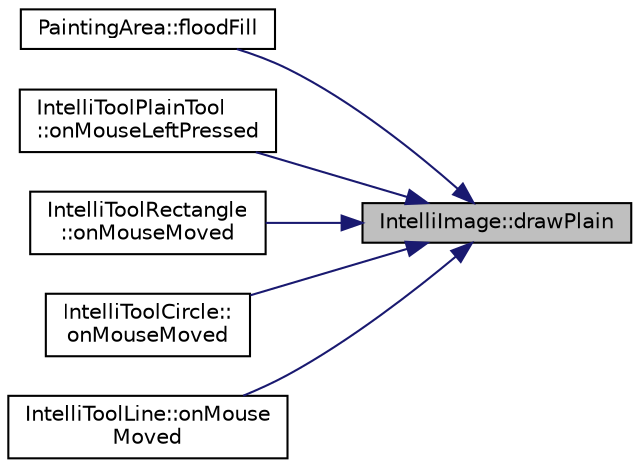 digraph "IntelliImage::drawPlain"
{
 // LATEX_PDF_SIZE
  edge [fontname="Helvetica",fontsize="10",labelfontname="Helvetica",labelfontsize="10"];
  node [fontname="Helvetica",fontsize="10",shape=record];
  rankdir="RL";
  Node1 [label="IntelliImage::drawPlain",height=0.2,width=0.4,color="black", fillcolor="grey75", style="filled", fontcolor="black",tooltip="A function that clears the whole image in a given Color."];
  Node1 -> Node2 [dir="back",color="midnightblue",fontsize="10",style="solid",fontname="Helvetica"];
  Node2 [label="PaintingArea::floodFill",height=0.2,width=0.4,color="black", fillcolor="white", style="filled",URL="$class_painting_area.html#aeb5eb394b979ea90f2be9849fdda1774",tooltip="The floodFill method fills a the active layer with a given color."];
  Node1 -> Node3 [dir="back",color="midnightblue",fontsize="10",style="solid",fontname="Helvetica"];
  Node3 [label="IntelliToolPlainTool\l::onMouseLeftPressed",height=0.2,width=0.4,color="black", fillcolor="white", style="filled",URL="$class_intelli_tool_plain_tool.html#ab786dd5fa80af863246013d43c4b7ac9",tooltip="A function managing the left click pressed of a mouse. Filling the whole canvas."];
  Node1 -> Node4 [dir="back",color="midnightblue",fontsize="10",style="solid",fontname="Helvetica"];
  Node4 [label="IntelliToolRectangle\l::onMouseMoved",height=0.2,width=0.4,color="black", fillcolor="white", style="filled",URL="$class_intelli_tool_rectangle.html#a4b5931071e21eb6949ffe357315e408b",tooltip="A function managing the mouse moved event.Drawing a rectangle to currrent mouse position."];
  Node1 -> Node5 [dir="back",color="midnightblue",fontsize="10",style="solid",fontname="Helvetica"];
  Node5 [label="IntelliToolCircle::\lonMouseMoved",height=0.2,width=0.4,color="black", fillcolor="white", style="filled",URL="$class_intelli_tool_circle.html#a90ee58c5390a86afc75c14ca79b91d7b",tooltip="A function managing the mouse moved event. Draws a circle with radius of eulerian norm of mouse posit..."];
  Node1 -> Node6 [dir="back",color="midnightblue",fontsize="10",style="solid",fontname="Helvetica"];
  Node6 [label="IntelliToolLine::onMouse\lMoved",height=0.2,width=0.4,color="black", fillcolor="white", style="filled",URL="$class_intelli_tool_line.html#abc6324ef0778823fe7e35aef8ae37f9b",tooltip="A function managing the mouse moved event. Drawing a Line from the startpoint to the current mouse po..."];
}

